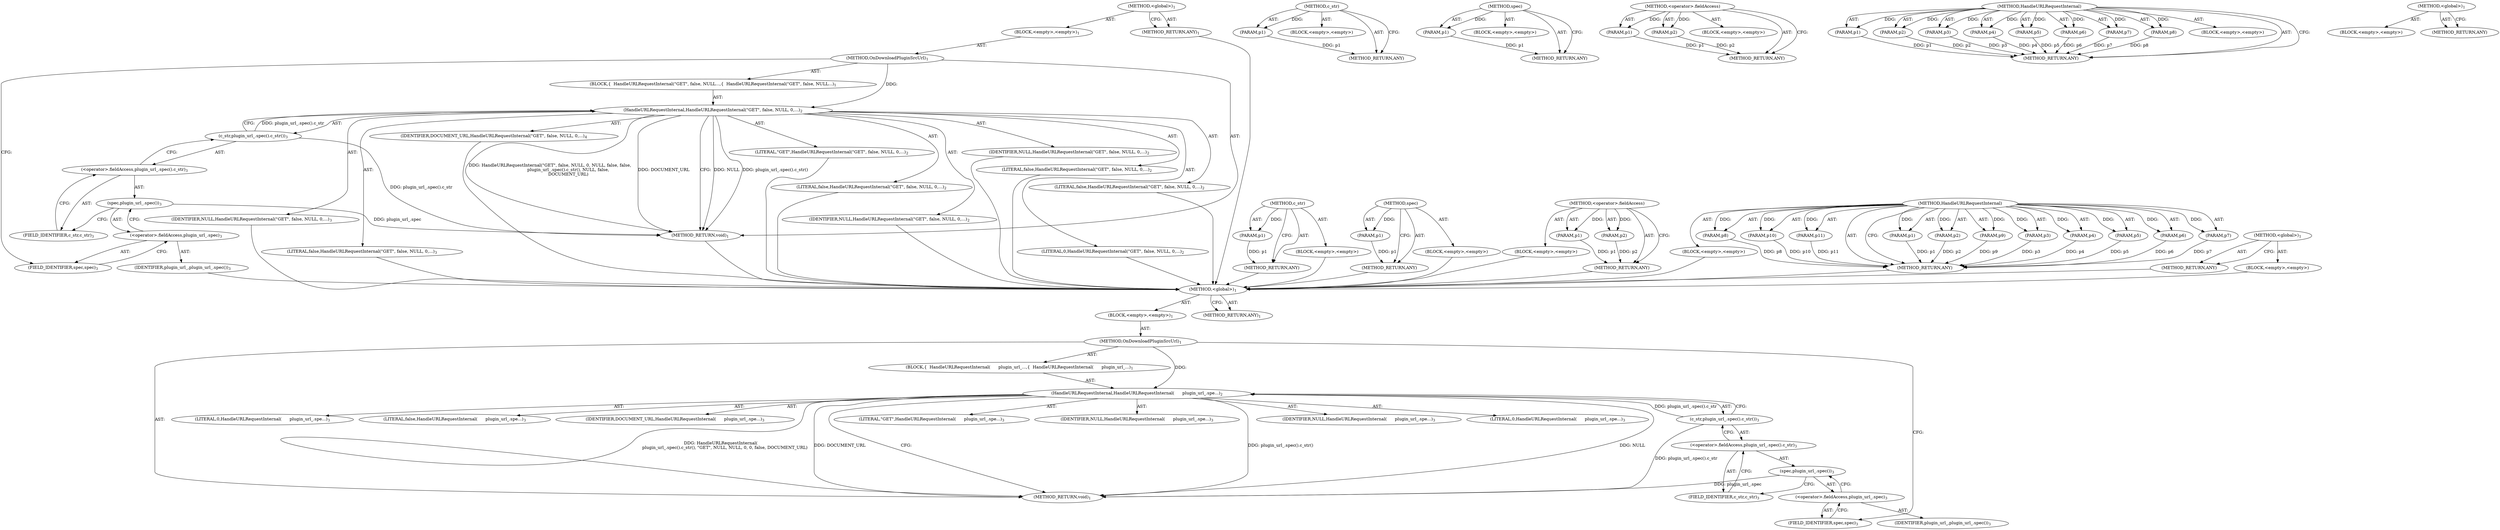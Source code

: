 digraph "&lt;global&gt;" {
vulnerable_6 [label=<(METHOD,&lt;global&gt;)<SUB>1</SUB>>];
vulnerable_7 [label=<(BLOCK,&lt;empty&gt;,&lt;empty&gt;)<SUB>1</SUB>>];
vulnerable_8 [label=<(METHOD,OnDownloadPluginSrcUrl)<SUB>1</SUB>>];
vulnerable_9 [label=<(BLOCK,{
  HandleURLRequestInternal(&quot;GET&quot;, false, NULL...,{
  HandleURLRequestInternal(&quot;GET&quot;, false, NULL...)<SUB>1</SUB>>];
vulnerable_10 [label=<(HandleURLRequestInternal,HandleURLRequestInternal(&quot;GET&quot;, false, NULL, 0,...)<SUB>2</SUB>>];
vulnerable_11 [label=<(LITERAL,&quot;GET&quot;,HandleURLRequestInternal(&quot;GET&quot;, false, NULL, 0,...)<SUB>2</SUB>>];
vulnerable_12 [label=<(LITERAL,false,HandleURLRequestInternal(&quot;GET&quot;, false, NULL, 0,...)<SUB>2</SUB>>];
vulnerable_13 [label=<(IDENTIFIER,NULL,HandleURLRequestInternal(&quot;GET&quot;, false, NULL, 0,...)<SUB>2</SUB>>];
vulnerable_14 [label=<(LITERAL,0,HandleURLRequestInternal(&quot;GET&quot;, false, NULL, 0,...)<SUB>2</SUB>>];
vulnerable_15 [label=<(IDENTIFIER,NULL,HandleURLRequestInternal(&quot;GET&quot;, false, NULL, 0,...)<SUB>2</SUB>>];
vulnerable_16 [label=<(LITERAL,false,HandleURLRequestInternal(&quot;GET&quot;, false, NULL, 0,...)<SUB>2</SUB>>];
vulnerable_17 [label=<(LITERAL,false,HandleURLRequestInternal(&quot;GET&quot;, false, NULL, 0,...)<SUB>2</SUB>>];
vulnerable_18 [label=<(c_str,plugin_url_.spec().c_str())<SUB>3</SUB>>];
vulnerable_19 [label=<(&lt;operator&gt;.fieldAccess,plugin_url_.spec().c_str)<SUB>3</SUB>>];
vulnerable_20 [label=<(spec,plugin_url_.spec())<SUB>3</SUB>>];
vulnerable_21 [label=<(&lt;operator&gt;.fieldAccess,plugin_url_.spec)<SUB>3</SUB>>];
vulnerable_22 [label=<(IDENTIFIER,plugin_url_,plugin_url_.spec())<SUB>3</SUB>>];
vulnerable_23 [label=<(FIELD_IDENTIFIER,spec,spec)<SUB>3</SUB>>];
vulnerable_24 [label=<(FIELD_IDENTIFIER,c_str,c_str)<SUB>3</SUB>>];
vulnerable_25 [label=<(IDENTIFIER,NULL,HandleURLRequestInternal(&quot;GET&quot;, false, NULL, 0,...)<SUB>3</SUB>>];
vulnerable_26 [label=<(LITERAL,false,HandleURLRequestInternal(&quot;GET&quot;, false, NULL, 0,...)<SUB>3</SUB>>];
vulnerable_27 [label=<(IDENTIFIER,DOCUMENT_URL,HandleURLRequestInternal(&quot;GET&quot;, false, NULL, 0,...)<SUB>4</SUB>>];
vulnerable_28 [label=<(METHOD_RETURN,void)<SUB>1</SUB>>];
vulnerable_30 [label=<(METHOD_RETURN,ANY)<SUB>1</SUB>>];
vulnerable_63 [label=<(METHOD,c_str)>];
vulnerable_64 [label=<(PARAM,p1)>];
vulnerable_65 [label=<(BLOCK,&lt;empty&gt;,&lt;empty&gt;)>];
vulnerable_66 [label=<(METHOD_RETURN,ANY)>];
vulnerable_72 [label=<(METHOD,spec)>];
vulnerable_73 [label=<(PARAM,p1)>];
vulnerable_74 [label=<(BLOCK,&lt;empty&gt;,&lt;empty&gt;)>];
vulnerable_75 [label=<(METHOD_RETURN,ANY)>];
vulnerable_67 [label=<(METHOD,&lt;operator&gt;.fieldAccess)>];
vulnerable_68 [label=<(PARAM,p1)>];
vulnerable_69 [label=<(PARAM,p2)>];
vulnerable_70 [label=<(BLOCK,&lt;empty&gt;,&lt;empty&gt;)>];
vulnerable_71 [label=<(METHOD_RETURN,ANY)>];
vulnerable_49 [label=<(METHOD,HandleURLRequestInternal)>];
vulnerable_50 [label=<(PARAM,p1)>];
vulnerable_51 [label=<(PARAM,p2)>];
vulnerable_52 [label=<(PARAM,p3)>];
vulnerable_53 [label=<(PARAM,p4)>];
vulnerable_54 [label=<(PARAM,p5)>];
vulnerable_55 [label=<(PARAM,p6)>];
vulnerable_56 [label=<(PARAM,p7)>];
vulnerable_57 [label=<(PARAM,p8)>];
vulnerable_58 [label=<(PARAM,p9)>];
vulnerable_59 [label=<(PARAM,p10)>];
vulnerable_60 [label=<(PARAM,p11)>];
vulnerable_61 [label=<(BLOCK,&lt;empty&gt;,&lt;empty&gt;)>];
vulnerable_62 [label=<(METHOD_RETURN,ANY)>];
vulnerable_43 [label=<(METHOD,&lt;global&gt;)<SUB>1</SUB>>];
vulnerable_44 [label=<(BLOCK,&lt;empty&gt;,&lt;empty&gt;)>];
vulnerable_45 [label=<(METHOD_RETURN,ANY)>];
fixed_6 [label=<(METHOD,&lt;global&gt;)<SUB>1</SUB>>];
fixed_7 [label=<(BLOCK,&lt;empty&gt;,&lt;empty&gt;)<SUB>1</SUB>>];
fixed_8 [label=<(METHOD,OnDownloadPluginSrcUrl)<SUB>1</SUB>>];
fixed_9 [label=<(BLOCK,{
  HandleURLRequestInternal(
      plugin_url_...,{
  HandleURLRequestInternal(
      plugin_url_...)<SUB>1</SUB>>];
fixed_10 [label=<(HandleURLRequestInternal,HandleURLRequestInternal(
      plugin_url_.spe...)<SUB>2</SUB>>];
fixed_11 [label=<(c_str,plugin_url_.spec().c_str())<SUB>3</SUB>>];
fixed_12 [label=<(&lt;operator&gt;.fieldAccess,plugin_url_.spec().c_str)<SUB>3</SUB>>];
fixed_13 [label=<(spec,plugin_url_.spec())<SUB>3</SUB>>];
fixed_14 [label=<(&lt;operator&gt;.fieldAccess,plugin_url_.spec)<SUB>3</SUB>>];
fixed_15 [label=<(IDENTIFIER,plugin_url_,plugin_url_.spec())<SUB>3</SUB>>];
fixed_16 [label=<(FIELD_IDENTIFIER,spec,spec)<SUB>3</SUB>>];
fixed_17 [label=<(FIELD_IDENTIFIER,c_str,c_str)<SUB>3</SUB>>];
fixed_18 [label=<(LITERAL,&quot;GET&quot;,HandleURLRequestInternal(
      plugin_url_.spe...)<SUB>3</SUB>>];
fixed_19 [label=<(IDENTIFIER,NULL,HandleURLRequestInternal(
      plugin_url_.spe...)<SUB>3</SUB>>];
fixed_20 [label=<(IDENTIFIER,NULL,HandleURLRequestInternal(
      plugin_url_.spe...)<SUB>3</SUB>>];
fixed_21 [label=<(LITERAL,0,HandleURLRequestInternal(
      plugin_url_.spe...)<SUB>3</SUB>>];
fixed_22 [label=<(LITERAL,0,HandleURLRequestInternal(
      plugin_url_.spe...)<SUB>3</SUB>>];
fixed_23 [label=<(LITERAL,false,HandleURLRequestInternal(
      plugin_url_.spe...)<SUB>3</SUB>>];
fixed_24 [label=<(IDENTIFIER,DOCUMENT_URL,HandleURLRequestInternal(
      plugin_url_.spe...)<SUB>3</SUB>>];
fixed_25 [label=<(METHOD_RETURN,void)<SUB>1</SUB>>];
fixed_27 [label=<(METHOD_RETURN,ANY)<SUB>1</SUB>>];
fixed_57 [label=<(METHOD,c_str)>];
fixed_58 [label=<(PARAM,p1)>];
fixed_59 [label=<(BLOCK,&lt;empty&gt;,&lt;empty&gt;)>];
fixed_60 [label=<(METHOD_RETURN,ANY)>];
fixed_66 [label=<(METHOD,spec)>];
fixed_67 [label=<(PARAM,p1)>];
fixed_68 [label=<(BLOCK,&lt;empty&gt;,&lt;empty&gt;)>];
fixed_69 [label=<(METHOD_RETURN,ANY)>];
fixed_61 [label=<(METHOD,&lt;operator&gt;.fieldAccess)>];
fixed_62 [label=<(PARAM,p1)>];
fixed_63 [label=<(PARAM,p2)>];
fixed_64 [label=<(BLOCK,&lt;empty&gt;,&lt;empty&gt;)>];
fixed_65 [label=<(METHOD_RETURN,ANY)>];
fixed_46 [label=<(METHOD,HandleURLRequestInternal)>];
fixed_47 [label=<(PARAM,p1)>];
fixed_48 [label=<(PARAM,p2)>];
fixed_49 [label=<(PARAM,p3)>];
fixed_50 [label=<(PARAM,p4)>];
fixed_51 [label=<(PARAM,p5)>];
fixed_52 [label=<(PARAM,p6)>];
fixed_53 [label=<(PARAM,p7)>];
fixed_54 [label=<(PARAM,p8)>];
fixed_55 [label=<(BLOCK,&lt;empty&gt;,&lt;empty&gt;)>];
fixed_56 [label=<(METHOD_RETURN,ANY)>];
fixed_40 [label=<(METHOD,&lt;global&gt;)<SUB>1</SUB>>];
fixed_41 [label=<(BLOCK,&lt;empty&gt;,&lt;empty&gt;)>];
fixed_42 [label=<(METHOD_RETURN,ANY)>];
vulnerable_6 -> vulnerable_7  [key=0, label="AST: "];
vulnerable_6 -> vulnerable_30  [key=0, label="AST: "];
vulnerable_6 -> vulnerable_30  [key=1, label="CFG: "];
vulnerable_7 -> vulnerable_8  [key=0, label="AST: "];
vulnerable_8 -> vulnerable_9  [key=0, label="AST: "];
vulnerable_8 -> vulnerable_28  [key=0, label="AST: "];
vulnerable_8 -> vulnerable_23  [key=0, label="CFG: "];
vulnerable_8 -> vulnerable_10  [key=0, label="DDG: "];
vulnerable_9 -> vulnerable_10  [key=0, label="AST: "];
vulnerable_10 -> vulnerable_11  [key=0, label="AST: "];
vulnerable_10 -> vulnerable_12  [key=0, label="AST: "];
vulnerable_10 -> vulnerable_13  [key=0, label="AST: "];
vulnerable_10 -> vulnerable_14  [key=0, label="AST: "];
vulnerable_10 -> vulnerable_15  [key=0, label="AST: "];
vulnerable_10 -> vulnerable_16  [key=0, label="AST: "];
vulnerable_10 -> vulnerable_17  [key=0, label="AST: "];
vulnerable_10 -> vulnerable_18  [key=0, label="AST: "];
vulnerable_10 -> vulnerable_25  [key=0, label="AST: "];
vulnerable_10 -> vulnerable_26  [key=0, label="AST: "];
vulnerable_10 -> vulnerable_27  [key=0, label="AST: "];
vulnerable_10 -> vulnerable_28  [key=0, label="CFG: "];
vulnerable_10 -> vulnerable_28  [key=1, label="DDG: NULL"];
vulnerable_10 -> vulnerable_28  [key=2, label="DDG: plugin_url_.spec().c_str()"];
vulnerable_10 -> vulnerable_28  [key=3, label="DDG: HandleURLRequestInternal(&quot;GET&quot;, false, NULL, 0, NULL, false, false,
                           plugin_url_.spec().c_str(), NULL, false,
                           DOCUMENT_URL)"];
vulnerable_10 -> vulnerable_28  [key=4, label="DDG: DOCUMENT_URL"];
vulnerable_11 -> fixed_6  [key=0];
vulnerable_12 -> fixed_6  [key=0];
vulnerable_13 -> fixed_6  [key=0];
vulnerable_14 -> fixed_6  [key=0];
vulnerable_15 -> fixed_6  [key=0];
vulnerable_16 -> fixed_6  [key=0];
vulnerable_17 -> fixed_6  [key=0];
vulnerable_18 -> vulnerable_19  [key=0, label="AST: "];
vulnerable_18 -> vulnerable_10  [key=0, label="CFG: "];
vulnerable_18 -> vulnerable_10  [key=1, label="DDG: plugin_url_.spec().c_str"];
vulnerable_18 -> vulnerable_28  [key=0, label="DDG: plugin_url_.spec().c_str"];
vulnerable_19 -> vulnerable_20  [key=0, label="AST: "];
vulnerable_19 -> vulnerable_24  [key=0, label="AST: "];
vulnerable_19 -> vulnerable_18  [key=0, label="CFG: "];
vulnerable_20 -> vulnerable_21  [key=0, label="AST: "];
vulnerable_20 -> vulnerable_24  [key=0, label="CFG: "];
vulnerable_20 -> vulnerable_28  [key=0, label="DDG: plugin_url_.spec"];
vulnerable_21 -> vulnerable_22  [key=0, label="AST: "];
vulnerable_21 -> vulnerable_23  [key=0, label="AST: "];
vulnerable_21 -> vulnerable_20  [key=0, label="CFG: "];
vulnerable_22 -> fixed_6  [key=0];
vulnerable_23 -> vulnerable_21  [key=0, label="CFG: "];
vulnerable_24 -> vulnerable_19  [key=0, label="CFG: "];
vulnerable_25 -> fixed_6  [key=0];
vulnerable_26 -> fixed_6  [key=0];
vulnerable_27 -> fixed_6  [key=0];
vulnerable_28 -> fixed_6  [key=0];
vulnerable_30 -> fixed_6  [key=0];
vulnerable_63 -> vulnerable_64  [key=0, label="AST: "];
vulnerable_63 -> vulnerable_64  [key=1, label="DDG: "];
vulnerable_63 -> vulnerable_65  [key=0, label="AST: "];
vulnerable_63 -> vulnerable_66  [key=0, label="AST: "];
vulnerable_63 -> vulnerable_66  [key=1, label="CFG: "];
vulnerable_64 -> vulnerable_66  [key=0, label="DDG: p1"];
vulnerable_65 -> fixed_6  [key=0];
vulnerable_66 -> fixed_6  [key=0];
vulnerable_72 -> vulnerable_73  [key=0, label="AST: "];
vulnerable_72 -> vulnerable_73  [key=1, label="DDG: "];
vulnerable_72 -> vulnerable_74  [key=0, label="AST: "];
vulnerable_72 -> vulnerable_75  [key=0, label="AST: "];
vulnerable_72 -> vulnerable_75  [key=1, label="CFG: "];
vulnerable_73 -> vulnerable_75  [key=0, label="DDG: p1"];
vulnerable_74 -> fixed_6  [key=0];
vulnerable_75 -> fixed_6  [key=0];
vulnerable_67 -> vulnerable_68  [key=0, label="AST: "];
vulnerable_67 -> vulnerable_68  [key=1, label="DDG: "];
vulnerable_67 -> vulnerable_70  [key=0, label="AST: "];
vulnerable_67 -> vulnerable_69  [key=0, label="AST: "];
vulnerable_67 -> vulnerable_69  [key=1, label="DDG: "];
vulnerable_67 -> vulnerable_71  [key=0, label="AST: "];
vulnerable_67 -> vulnerable_71  [key=1, label="CFG: "];
vulnerable_68 -> vulnerable_71  [key=0, label="DDG: p1"];
vulnerable_69 -> vulnerable_71  [key=0, label="DDG: p2"];
vulnerable_70 -> fixed_6  [key=0];
vulnerable_71 -> fixed_6  [key=0];
vulnerable_49 -> vulnerable_50  [key=0, label="AST: "];
vulnerable_49 -> vulnerable_50  [key=1, label="DDG: "];
vulnerable_49 -> vulnerable_61  [key=0, label="AST: "];
vulnerable_49 -> vulnerable_51  [key=0, label="AST: "];
vulnerable_49 -> vulnerable_51  [key=1, label="DDG: "];
vulnerable_49 -> vulnerable_62  [key=0, label="AST: "];
vulnerable_49 -> vulnerable_62  [key=1, label="CFG: "];
vulnerable_49 -> vulnerable_52  [key=0, label="AST: "];
vulnerable_49 -> vulnerable_52  [key=1, label="DDG: "];
vulnerable_49 -> vulnerable_53  [key=0, label="AST: "];
vulnerable_49 -> vulnerable_53  [key=1, label="DDG: "];
vulnerable_49 -> vulnerable_54  [key=0, label="AST: "];
vulnerable_49 -> vulnerable_54  [key=1, label="DDG: "];
vulnerable_49 -> vulnerable_55  [key=0, label="AST: "];
vulnerable_49 -> vulnerable_55  [key=1, label="DDG: "];
vulnerable_49 -> vulnerable_56  [key=0, label="AST: "];
vulnerable_49 -> vulnerable_56  [key=1, label="DDG: "];
vulnerable_49 -> vulnerable_57  [key=0, label="AST: "];
vulnerable_49 -> vulnerable_57  [key=1, label="DDG: "];
vulnerable_49 -> vulnerable_58  [key=0, label="AST: "];
vulnerable_49 -> vulnerable_58  [key=1, label="DDG: "];
vulnerable_49 -> vulnerable_59  [key=0, label="AST: "];
vulnerable_49 -> vulnerable_59  [key=1, label="DDG: "];
vulnerable_49 -> vulnerable_60  [key=0, label="AST: "];
vulnerable_49 -> vulnerable_60  [key=1, label="DDG: "];
vulnerable_50 -> vulnerable_62  [key=0, label="DDG: p1"];
vulnerable_51 -> vulnerable_62  [key=0, label="DDG: p2"];
vulnerable_52 -> vulnerable_62  [key=0, label="DDG: p3"];
vulnerable_53 -> vulnerable_62  [key=0, label="DDG: p4"];
vulnerable_54 -> vulnerable_62  [key=0, label="DDG: p5"];
vulnerable_55 -> vulnerable_62  [key=0, label="DDG: p6"];
vulnerable_56 -> vulnerable_62  [key=0, label="DDG: p7"];
vulnerable_57 -> vulnerable_62  [key=0, label="DDG: p8"];
vulnerable_58 -> vulnerable_62  [key=0, label="DDG: p9"];
vulnerable_59 -> vulnerable_62  [key=0, label="DDG: p10"];
vulnerable_60 -> vulnerable_62  [key=0, label="DDG: p11"];
vulnerable_61 -> fixed_6  [key=0];
vulnerable_62 -> fixed_6  [key=0];
vulnerable_43 -> vulnerable_44  [key=0, label="AST: "];
vulnerable_43 -> vulnerable_45  [key=0, label="AST: "];
vulnerable_43 -> vulnerable_45  [key=1, label="CFG: "];
vulnerable_44 -> fixed_6  [key=0];
vulnerable_45 -> fixed_6  [key=0];
fixed_6 -> fixed_7  [key=0, label="AST: "];
fixed_6 -> fixed_27  [key=0, label="AST: "];
fixed_6 -> fixed_27  [key=1, label="CFG: "];
fixed_7 -> fixed_8  [key=0, label="AST: "];
fixed_8 -> fixed_9  [key=0, label="AST: "];
fixed_8 -> fixed_25  [key=0, label="AST: "];
fixed_8 -> fixed_16  [key=0, label="CFG: "];
fixed_8 -> fixed_10  [key=0, label="DDG: "];
fixed_9 -> fixed_10  [key=0, label="AST: "];
fixed_10 -> fixed_11  [key=0, label="AST: "];
fixed_10 -> fixed_18  [key=0, label="AST: "];
fixed_10 -> fixed_19  [key=0, label="AST: "];
fixed_10 -> fixed_20  [key=0, label="AST: "];
fixed_10 -> fixed_21  [key=0, label="AST: "];
fixed_10 -> fixed_22  [key=0, label="AST: "];
fixed_10 -> fixed_23  [key=0, label="AST: "];
fixed_10 -> fixed_24  [key=0, label="AST: "];
fixed_10 -> fixed_25  [key=0, label="CFG: "];
fixed_10 -> fixed_25  [key=1, label="DDG: plugin_url_.spec().c_str()"];
fixed_10 -> fixed_25  [key=2, label="DDG: NULL"];
fixed_10 -> fixed_25  [key=3, label="DDG: HandleURLRequestInternal(
      plugin_url_.spec().c_str(), &quot;GET&quot;, NULL, NULL, 0, 0, false, DOCUMENT_URL)"];
fixed_10 -> fixed_25  [key=4, label="DDG: DOCUMENT_URL"];
fixed_11 -> fixed_12  [key=0, label="AST: "];
fixed_11 -> fixed_10  [key=0, label="CFG: "];
fixed_11 -> fixed_10  [key=1, label="DDG: plugin_url_.spec().c_str"];
fixed_11 -> fixed_25  [key=0, label="DDG: plugin_url_.spec().c_str"];
fixed_12 -> fixed_13  [key=0, label="AST: "];
fixed_12 -> fixed_17  [key=0, label="AST: "];
fixed_12 -> fixed_11  [key=0, label="CFG: "];
fixed_13 -> fixed_14  [key=0, label="AST: "];
fixed_13 -> fixed_17  [key=0, label="CFG: "];
fixed_13 -> fixed_25  [key=0, label="DDG: plugin_url_.spec"];
fixed_14 -> fixed_15  [key=0, label="AST: "];
fixed_14 -> fixed_16  [key=0, label="AST: "];
fixed_14 -> fixed_13  [key=0, label="CFG: "];
fixed_16 -> fixed_14  [key=0, label="CFG: "];
fixed_17 -> fixed_12  [key=0, label="CFG: "];
fixed_57 -> fixed_58  [key=0, label="AST: "];
fixed_57 -> fixed_58  [key=1, label="DDG: "];
fixed_57 -> fixed_59  [key=0, label="AST: "];
fixed_57 -> fixed_60  [key=0, label="AST: "];
fixed_57 -> fixed_60  [key=1, label="CFG: "];
fixed_58 -> fixed_60  [key=0, label="DDG: p1"];
fixed_66 -> fixed_67  [key=0, label="AST: "];
fixed_66 -> fixed_67  [key=1, label="DDG: "];
fixed_66 -> fixed_68  [key=0, label="AST: "];
fixed_66 -> fixed_69  [key=0, label="AST: "];
fixed_66 -> fixed_69  [key=1, label="CFG: "];
fixed_67 -> fixed_69  [key=0, label="DDG: p1"];
fixed_61 -> fixed_62  [key=0, label="AST: "];
fixed_61 -> fixed_62  [key=1, label="DDG: "];
fixed_61 -> fixed_64  [key=0, label="AST: "];
fixed_61 -> fixed_63  [key=0, label="AST: "];
fixed_61 -> fixed_63  [key=1, label="DDG: "];
fixed_61 -> fixed_65  [key=0, label="AST: "];
fixed_61 -> fixed_65  [key=1, label="CFG: "];
fixed_62 -> fixed_65  [key=0, label="DDG: p1"];
fixed_63 -> fixed_65  [key=0, label="DDG: p2"];
fixed_46 -> fixed_47  [key=0, label="AST: "];
fixed_46 -> fixed_47  [key=1, label="DDG: "];
fixed_46 -> fixed_55  [key=0, label="AST: "];
fixed_46 -> fixed_48  [key=0, label="AST: "];
fixed_46 -> fixed_48  [key=1, label="DDG: "];
fixed_46 -> fixed_56  [key=0, label="AST: "];
fixed_46 -> fixed_56  [key=1, label="CFG: "];
fixed_46 -> fixed_49  [key=0, label="AST: "];
fixed_46 -> fixed_49  [key=1, label="DDG: "];
fixed_46 -> fixed_50  [key=0, label="AST: "];
fixed_46 -> fixed_50  [key=1, label="DDG: "];
fixed_46 -> fixed_51  [key=0, label="AST: "];
fixed_46 -> fixed_51  [key=1, label="DDG: "];
fixed_46 -> fixed_52  [key=0, label="AST: "];
fixed_46 -> fixed_52  [key=1, label="DDG: "];
fixed_46 -> fixed_53  [key=0, label="AST: "];
fixed_46 -> fixed_53  [key=1, label="DDG: "];
fixed_46 -> fixed_54  [key=0, label="AST: "];
fixed_46 -> fixed_54  [key=1, label="DDG: "];
fixed_47 -> fixed_56  [key=0, label="DDG: p1"];
fixed_48 -> fixed_56  [key=0, label="DDG: p2"];
fixed_49 -> fixed_56  [key=0, label="DDG: p3"];
fixed_50 -> fixed_56  [key=0, label="DDG: p4"];
fixed_51 -> fixed_56  [key=0, label="DDG: p5"];
fixed_52 -> fixed_56  [key=0, label="DDG: p6"];
fixed_53 -> fixed_56  [key=0, label="DDG: p7"];
fixed_54 -> fixed_56  [key=0, label="DDG: p8"];
fixed_40 -> fixed_41  [key=0, label="AST: "];
fixed_40 -> fixed_42  [key=0, label="AST: "];
fixed_40 -> fixed_42  [key=1, label="CFG: "];
}
